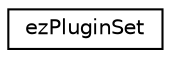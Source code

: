 digraph "Graphical Class Hierarchy"
{
 // LATEX_PDF_SIZE
  edge [fontname="Helvetica",fontsize="10",labelfontname="Helvetica",labelfontsize="10"];
  node [fontname="Helvetica",fontsize="10",shape=record];
  rankdir="LR";
  Node0 [label="ezPluginSet",height=0.2,width=0.4,color="black", fillcolor="white", style="filled",URL="$df/da0/structez_plugin_set.htm",tooltip="Describes a set of plugins. Name is the plugin file name used to load it through ezPlugin,..."];
}
